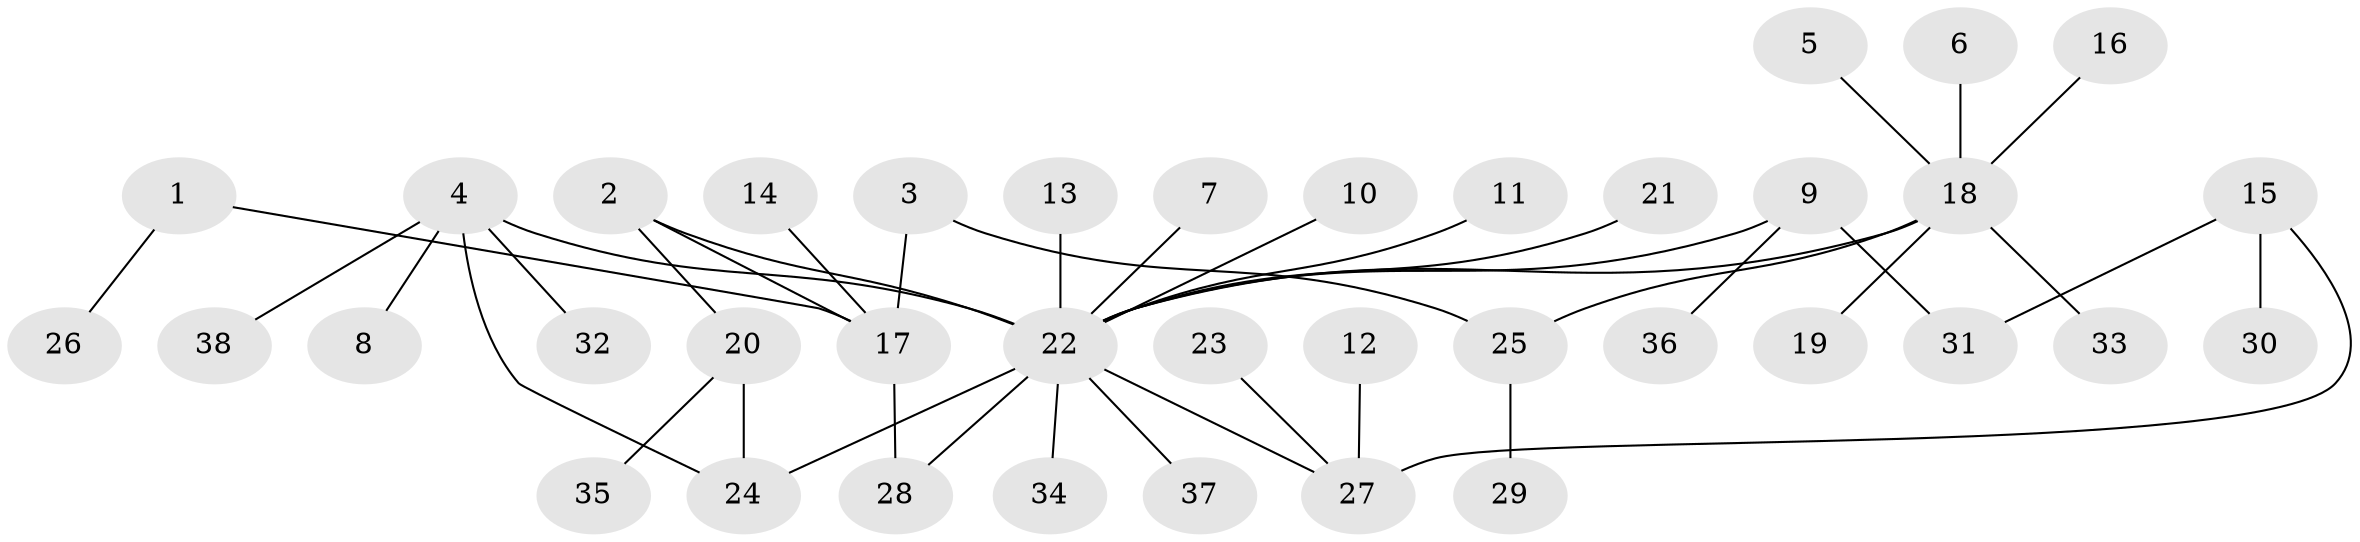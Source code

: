 // original degree distribution, {17: 0.013157894736842105, 4: 0.039473684210526314, 9: 0.013157894736842105, 1: 0.5526315789473685, 5: 0.039473684210526314, 6: 0.013157894736842105, 2: 0.23684210526315788, 3: 0.07894736842105263, 7: 0.013157894736842105}
// Generated by graph-tools (version 1.1) at 2025/01/03/09/25 03:01:45]
// undirected, 38 vertices, 42 edges
graph export_dot {
graph [start="1"]
  node [color=gray90,style=filled];
  1;
  2;
  3;
  4;
  5;
  6;
  7;
  8;
  9;
  10;
  11;
  12;
  13;
  14;
  15;
  16;
  17;
  18;
  19;
  20;
  21;
  22;
  23;
  24;
  25;
  26;
  27;
  28;
  29;
  30;
  31;
  32;
  33;
  34;
  35;
  36;
  37;
  38;
  1 -- 17 [weight=1.0];
  1 -- 26 [weight=1.0];
  2 -- 17 [weight=1.0];
  2 -- 20 [weight=1.0];
  2 -- 22 [weight=1.0];
  3 -- 17 [weight=1.0];
  3 -- 25 [weight=1.0];
  4 -- 8 [weight=1.0];
  4 -- 22 [weight=2.0];
  4 -- 24 [weight=1.0];
  4 -- 32 [weight=1.0];
  4 -- 38 [weight=1.0];
  5 -- 18 [weight=1.0];
  6 -- 18 [weight=1.0];
  7 -- 22 [weight=1.0];
  9 -- 22 [weight=1.0];
  9 -- 31 [weight=1.0];
  9 -- 36 [weight=1.0];
  10 -- 22 [weight=1.0];
  11 -- 22 [weight=1.0];
  12 -- 27 [weight=1.0];
  13 -- 22 [weight=1.0];
  14 -- 17 [weight=1.0];
  15 -- 27 [weight=1.0];
  15 -- 30 [weight=1.0];
  15 -- 31 [weight=1.0];
  16 -- 18 [weight=1.0];
  17 -- 28 [weight=1.0];
  18 -- 19 [weight=1.0];
  18 -- 22 [weight=1.0];
  18 -- 25 [weight=1.0];
  18 -- 33 [weight=1.0];
  20 -- 24 [weight=1.0];
  20 -- 35 [weight=1.0];
  21 -- 22 [weight=1.0];
  22 -- 24 [weight=1.0];
  22 -- 27 [weight=1.0];
  22 -- 28 [weight=1.0];
  22 -- 34 [weight=1.0];
  22 -- 37 [weight=1.0];
  23 -- 27 [weight=1.0];
  25 -- 29 [weight=1.0];
}
